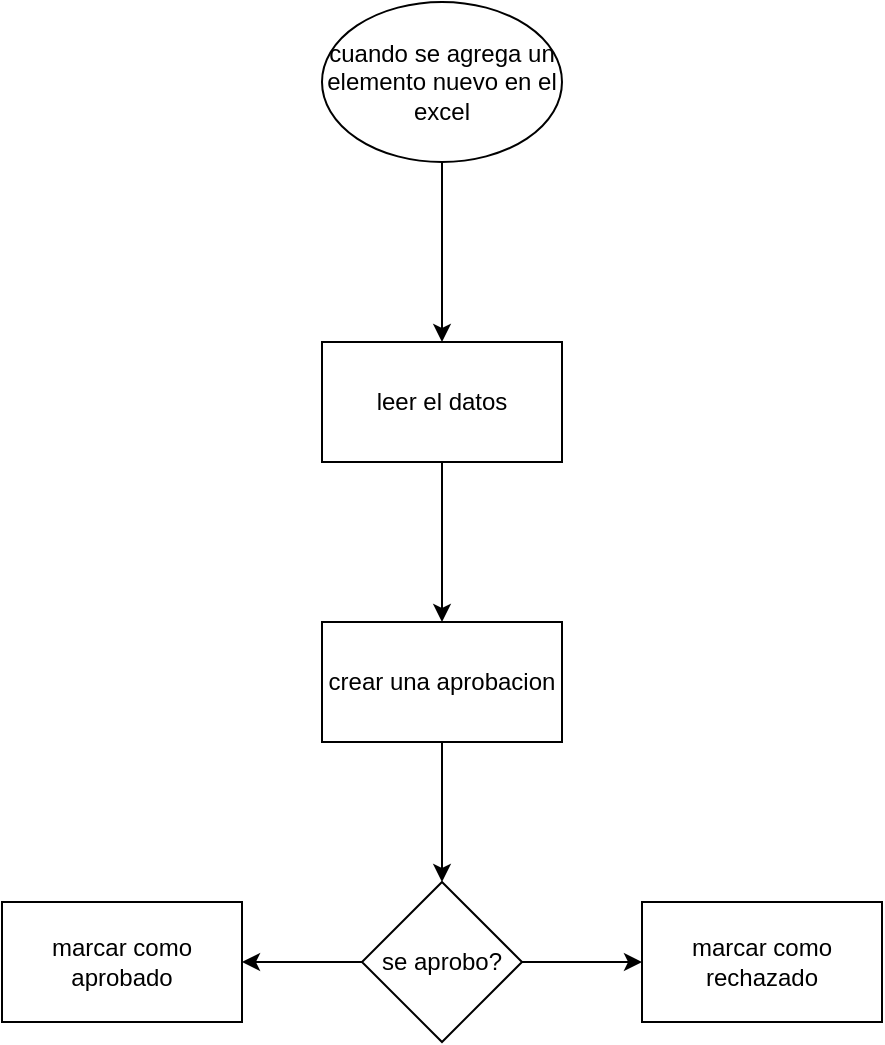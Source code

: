 <mxfile version="16.5.1" type="device" pages="10"><diagram id="k2HfWO7bo_QSMIMxPCuw" name="Página-1"><mxGraphModel dx="1038" dy="649" grid="1" gridSize="10" guides="1" tooltips="1" connect="1" arrows="1" fold="1" page="1" pageScale="1" pageWidth="827" pageHeight="1169" math="0" shadow="0"><root><mxCell id="0"/><mxCell id="1" parent="0"/><mxCell id="1GO05T2vU2cjaLJMStlK-3" value="" style="edgeStyle=orthogonalEdgeStyle;rounded=0;orthogonalLoop=1;jettySize=auto;html=1;" parent="1" source="1GO05T2vU2cjaLJMStlK-1" target="1GO05T2vU2cjaLJMStlK-2" edge="1"><mxGeometry relative="1" as="geometry"/></mxCell><mxCell id="1GO05T2vU2cjaLJMStlK-1" value="cuando se agrega un elemento nuevo en el excel" style="ellipse;whiteSpace=wrap;html=1;" parent="1" vertex="1"><mxGeometry x="320" y="20" width="120" height="80" as="geometry"/></mxCell><mxCell id="1GO05T2vU2cjaLJMStlK-5" value="" style="edgeStyle=orthogonalEdgeStyle;rounded=0;orthogonalLoop=1;jettySize=auto;html=1;" parent="1" source="1GO05T2vU2cjaLJMStlK-2" target="1GO05T2vU2cjaLJMStlK-4" edge="1"><mxGeometry relative="1" as="geometry"/></mxCell><mxCell id="1GO05T2vU2cjaLJMStlK-2" value="leer el datos" style="whiteSpace=wrap;html=1;" parent="1" vertex="1"><mxGeometry x="320" y="190" width="120" height="60" as="geometry"/></mxCell><mxCell id="1GO05T2vU2cjaLJMStlK-7" value="" style="edgeStyle=orthogonalEdgeStyle;rounded=0;orthogonalLoop=1;jettySize=auto;html=1;" parent="1" source="1GO05T2vU2cjaLJMStlK-4" target="1GO05T2vU2cjaLJMStlK-6" edge="1"><mxGeometry relative="1" as="geometry"/></mxCell><mxCell id="1GO05T2vU2cjaLJMStlK-4" value="crear una aprobacion" style="whiteSpace=wrap;html=1;" parent="1" vertex="1"><mxGeometry x="320" y="330" width="120" height="60" as="geometry"/></mxCell><mxCell id="1GO05T2vU2cjaLJMStlK-9" value="" style="edgeStyle=orthogonalEdgeStyle;rounded=0;orthogonalLoop=1;jettySize=auto;html=1;" parent="1" source="1GO05T2vU2cjaLJMStlK-6" target="1GO05T2vU2cjaLJMStlK-8" edge="1"><mxGeometry relative="1" as="geometry"/></mxCell><mxCell id="1GO05T2vU2cjaLJMStlK-11" value="" style="edgeStyle=orthogonalEdgeStyle;rounded=0;orthogonalLoop=1;jettySize=auto;html=1;" parent="1" source="1GO05T2vU2cjaLJMStlK-6" target="1GO05T2vU2cjaLJMStlK-10" edge="1"><mxGeometry relative="1" as="geometry"/></mxCell><mxCell id="1GO05T2vU2cjaLJMStlK-6" value="se aprobo?" style="rhombus;whiteSpace=wrap;html=1;" parent="1" vertex="1"><mxGeometry x="340" y="460" width="80" height="80" as="geometry"/></mxCell><mxCell id="1GO05T2vU2cjaLJMStlK-8" value="marcar como aprobado" style="whiteSpace=wrap;html=1;" parent="1" vertex="1"><mxGeometry x="160" y="470" width="120" height="60" as="geometry"/></mxCell><mxCell id="1GO05T2vU2cjaLJMStlK-10" value="marcar como rechazado" style="whiteSpace=wrap;html=1;" parent="1" vertex="1"><mxGeometry x="480" y="470" width="120" height="60" as="geometry"/></mxCell></root></mxGraphModel></diagram><diagram id="uVx6kX31uW4YeuwMmBH1" name="Página-2"><mxGraphModel dx="1038" dy="649" grid="1" gridSize="10" guides="1" tooltips="1" connect="1" arrows="1" fold="1" page="1" pageScale="1" pageWidth="827" pageHeight="1169" math="0" shadow="0"><root><mxCell id="nHDlocx_kqjZdMW8iE-g-0"/><mxCell id="nHDlocx_kqjZdMW8iE-g-1" parent="nHDlocx_kqjZdMW8iE-g-0"/><mxCell id="nHDlocx_kqjZdMW8iE-g-16" style="edgeStyle=orthogonalEdgeStyle;rounded=0;orthogonalLoop=1;jettySize=auto;html=1;" edge="1" parent="nHDlocx_kqjZdMW8iE-g-1" source="nHDlocx_kqjZdMW8iE-g-2" target="nHDlocx_kqjZdMW8iE-g-11"><mxGeometry relative="1" as="geometry"/></mxCell><mxCell id="nHDlocx_kqjZdMW8iE-g-2" value="intranet" style="rounded=0;whiteSpace=wrap;html=1;verticalAlign=top;" vertex="1" parent="nHDlocx_kqjZdMW8iE-g-1"><mxGeometry x="360" y="90" width="400" height="400" as="geometry"/></mxCell><mxCell id="nHDlocx_kqjZdMW8iE-g-6" style="edgeStyle=orthogonalEdgeStyle;rounded=0;orthogonalLoop=1;jettySize=auto;html=1;entryX=0;entryY=0.513;entryDx=0;entryDy=0;entryPerimeter=0;" edge="1" parent="nHDlocx_kqjZdMW8iE-g-1" source="nHDlocx_kqjZdMW8iE-g-4" target="nHDlocx_kqjZdMW8iE-g-5"><mxGeometry relative="1" as="geometry"/></mxCell><mxCell id="nHDlocx_kqjZdMW8iE-g-18" style="edgeStyle=orthogonalEdgeStyle;rounded=0;orthogonalLoop=1;jettySize=auto;html=1;" edge="1" parent="nHDlocx_kqjZdMW8iE-g-1" source="nHDlocx_kqjZdMW8iE-g-4" target="nHDlocx_kqjZdMW8iE-g-17"><mxGeometry relative="1" as="geometry"/></mxCell><mxCell id="nHDlocx_kqjZdMW8iE-g-4" value="cloud" style="verticalLabelPosition=bottom;sketch=0;aspect=fixed;html=1;verticalAlign=top;strokeColor=none;align=center;outlineConnect=0;shape=mxgraph.citrix.cloud;" vertex="1" parent="nHDlocx_kqjZdMW8iE-g-1"><mxGeometry x="20" y="180" width="95" height="62" as="geometry"/></mxCell><mxCell id="nHDlocx_kqjZdMW8iE-g-5" value="vpn&lt;br&gt;puertos" style="verticalLabelPosition=bottom;sketch=0;aspect=fixed;html=1;verticalAlign=top;strokeColor=none;align=center;outlineConnect=0;shape=mxgraph.citrix.netscaler_mpx;" vertex="1" parent="nHDlocx_kqjZdMW8iE-g-1"><mxGeometry x="300" y="210" width="100" height="39" as="geometry"/></mxCell><mxCell id="nHDlocx_kqjZdMW8iE-g-11" value="virtual&lt;br&gt;" style="rounded=0;whiteSpace=wrap;html=1;verticalAlign=top;" vertex="1" parent="nHDlocx_kqjZdMW8iE-g-1"><mxGeometry x="360" y="540" width="430" height="300" as="geometry"/></mxCell><mxCell id="nHDlocx_kqjZdMW8iE-g-12" value="sql server 2012" style="verticalLabelPosition=bottom;sketch=0;aspect=fixed;html=1;verticalAlign=top;strokeColor=none;align=center;outlineConnect=0;shape=mxgraph.citrix.database;" vertex="1" parent="nHDlocx_kqjZdMW8iE-g-1"><mxGeometry x="554" y="630" width="42.5" height="50" as="geometry"/></mxCell><mxCell id="nHDlocx_kqjZdMW8iE-g-14" style="edgeStyle=orthogonalEdgeStyle;rounded=0;orthogonalLoop=1;jettySize=auto;html=1;" edge="1" parent="nHDlocx_kqjZdMW8iE-g-1" source="nHDlocx_kqjZdMW8iE-g-13" target="nHDlocx_kqjZdMW8iE-g-12"><mxGeometry relative="1" as="geometry"/></mxCell><mxCell id="nHDlocx_kqjZdMW8iE-g-15" style="edgeStyle=orthogonalEdgeStyle;rounded=0;orthogonalLoop=1;jettySize=auto;html=1;" edge="1" parent="nHDlocx_kqjZdMW8iE-g-1" source="nHDlocx_kqjZdMW8iE-g-13" target="nHDlocx_kqjZdMW8iE-g-4"><mxGeometry relative="1" as="geometry"><mxPoint x="70" y="440" as="targetPoint"/></mxGeometry></mxCell><mxCell id="nHDlocx_kqjZdMW8iE-g-13" value="gateway" style="verticalLabelPosition=bottom;sketch=0;aspect=fixed;html=1;verticalAlign=top;strokeColor=none;align=center;outlineConnect=0;shape=mxgraph.citrix.document;" vertex="1" parent="nHDlocx_kqjZdMW8iE-g-1"><mxGeometry x="480" y="720" width="47" height="72" as="geometry"/></mxCell><mxCell id="nHDlocx_kqjZdMW8iE-g-19" style="edgeStyle=orthogonalEdgeStyle;rounded=0;orthogonalLoop=1;jettySize=auto;html=1;" edge="1" parent="nHDlocx_kqjZdMW8iE-g-1" source="nHDlocx_kqjZdMW8iE-g-17" target="nHDlocx_kqjZdMW8iE-g-2"><mxGeometry relative="1" as="geometry"/></mxCell><mxCell id="nHDlocx_kqjZdMW8iE-g-17" value="" style="verticalLabelPosition=bottom;sketch=0;aspect=fixed;html=1;verticalAlign=top;strokeColor=none;align=center;outlineConnect=0;shape=mxgraph.citrix.document;" vertex="1" parent="nHDlocx_kqjZdMW8iE-g-1"><mxGeometry x="490" y="330" width="47" height="72" as="geometry"/></mxCell></root></mxGraphModel></diagram><diagram id="sETTX_pHbEWPR6-7k38k" name="Página-3"><mxGraphModel dx="1038" dy="649" grid="1" gridSize="10" guides="1" tooltips="1" connect="1" arrows="1" fold="1" page="1" pageScale="1" pageWidth="827" pageHeight="1169" math="0" shadow="0"><root><mxCell id="SK8HbbRTA3obzZ6AHlIe-0"/><mxCell id="SK8HbbRTA3obzZ6AHlIe-1" parent="SK8HbbRTA3obzZ6AHlIe-0"/><mxCell id="SK8HbbRTA3obzZ6AHlIe-5" value="intranet" style="rounded=0;whiteSpace=wrap;html=1;verticalAlign=top;" vertex="1" parent="SK8HbbRTA3obzZ6AHlIe-1"><mxGeometry x="430" y="120" width="340" height="430" as="geometry"/></mxCell><mxCell id="SK8HbbRTA3obzZ6AHlIe-8" value="jorgecastro.." style="edgeStyle=orthogonalEdgeStyle;rounded=0;orthogonalLoop=1;jettySize=auto;html=1;" edge="1" parent="SK8HbbRTA3obzZ6AHlIe-1" source="SK8HbbRTA3obzZ6AHlIe-6" target="SK8HbbRTA3obzZ6AHlIe-7"><mxGeometry relative="1" as="geometry"><Array as="points"><mxPoint x="78" y="390"/></Array></mxGeometry></mxCell><mxCell id="SK8HbbRTA3obzZ6AHlIe-12" value="usuario" style="edgeStyle=orthogonalEdgeStyle;rounded=0;orthogonalLoop=1;jettySize=auto;html=1;" edge="1" parent="SK8HbbRTA3obzZ6AHlIe-1" source="SK8HbbRTA3obzZ6AHlIe-6" target="SK8HbbRTA3obzZ6AHlIe-11"><mxGeometry relative="1" as="geometry"/></mxCell><mxCell id="SK8HbbRTA3obzZ6AHlIe-6" value="azure" style="verticalLabelPosition=bottom;sketch=0;aspect=fixed;html=1;verticalAlign=top;strokeColor=none;align=center;outlineConnect=0;shape=mxgraph.citrix.cloud;" vertex="1" parent="SK8HbbRTA3obzZ6AHlIe-1"><mxGeometry x="30" y="220" width="95" height="62" as="geometry"/></mxCell><mxCell id="SK8HbbRTA3obzZ6AHlIe-10" value="SA" style="edgeStyle=orthogonalEdgeStyle;rounded=0;orthogonalLoop=1;jettySize=auto;html=1;" edge="1" parent="SK8HbbRTA3obzZ6AHlIe-1" source="SK8HbbRTA3obzZ6AHlIe-7" target="SK8HbbRTA3obzZ6AHlIe-9"><mxGeometry relative="1" as="geometry"/></mxCell><mxCell id="SK8HbbRTA3obzZ6AHlIe-7" value="gateway" style="verticalLabelPosition=bottom;sketch=0;aspect=fixed;html=1;verticalAlign=top;strokeColor=none;align=center;outlineConnect=0;shape=mxgraph.citrix.netscaler_gateway;" vertex="1" parent="SK8HbbRTA3obzZ6AHlIe-1"><mxGeometry x="500" y="370" width="100" height="39" as="geometry"/></mxCell><mxCell id="SK8HbbRTA3obzZ6AHlIe-9" value="" style="verticalLabelPosition=bottom;sketch=0;aspect=fixed;html=1;verticalAlign=top;strokeColor=none;align=center;outlineConnect=0;shape=mxgraph.citrix.database;" vertex="1" parent="SK8HbbRTA3obzZ6AHlIe-1"><mxGeometry x="590" y="200" width="42.5" height="50" as="geometry"/></mxCell><mxCell id="SK8HbbRTA3obzZ6AHlIe-11" value="sharepoint" style="verticalLabelPosition=bottom;sketch=0;aspect=fixed;html=1;verticalAlign=top;strokeColor=none;align=center;outlineConnect=0;shape=mxgraph.citrix.database;" vertex="1" parent="SK8HbbRTA3obzZ6AHlIe-1"><mxGeometry x="230" y="60" width="42.5" height="50" as="geometry"/></mxCell></root></mxGraphModel></diagram><diagram id="NMeZPYF2Bz2xER8yc1xo" name="Página-4"><mxGraphModel dx="865" dy="541" grid="1" gridSize="10" guides="1" tooltips="1" connect="1" arrows="1" fold="1" page="1" pageScale="1" pageWidth="827" pageHeight="1169" math="0" shadow="0"><root><mxCell id="HGxUZEbFgWkZoTII2JX3-0"/><mxCell id="HGxUZEbFgWkZoTII2JX3-1" parent="HGxUZEbFgWkZoTII2JX3-0"/><mxCell id="HGxUZEbFgWkZoTII2JX3-7" style="edgeStyle=orthogonalEdgeStyle;rounded=0;orthogonalLoop=1;jettySize=auto;html=1;entryX=0;entryY=0.25;entryDx=0;entryDy=0;" edge="1" parent="HGxUZEbFgWkZoTII2JX3-1" source="HGxUZEbFgWkZoTII2JX3-2" target="HGxUZEbFgWkZoTII2JX3-6"><mxGeometry relative="1" as="geometry"/></mxCell><mxCell id="HGxUZEbFgWkZoTII2JX3-2" value="cliente" style="shape=umlActor;verticalLabelPosition=bottom;verticalAlign=top;html=1;outlineConnect=0;" vertex="1" parent="HGxUZEbFgWkZoTII2JX3-1"><mxGeometry x="150" y="110" width="30" height="60" as="geometry"/></mxCell><mxCell id="HGxUZEbFgWkZoTII2JX3-14" style="edgeStyle=orthogonalEdgeStyle;rounded=0;orthogonalLoop=1;jettySize=auto;html=1;entryX=0.5;entryY=0;entryDx=0;entryDy=0;" edge="1" parent="HGxUZEbFgWkZoTII2JX3-1" source="HGxUZEbFgWkZoTII2JX3-3" target="HGxUZEbFgWkZoTII2JX3-10"><mxGeometry relative="1" as="geometry"/></mxCell><mxCell id="HGxUZEbFgWkZoTII2JX3-3" value="oracle" style="shape=cylinder3;whiteSpace=wrap;html=1;boundedLbl=1;backgroundOutline=1;size=15;" vertex="1" parent="HGxUZEbFgWkZoTII2JX3-1"><mxGeometry x="620" y="100" width="60" height="80" as="geometry"/></mxCell><mxCell id="HGxUZEbFgWkZoTII2JX3-4" value="disco duro" style="shape=document;whiteSpace=wrap;html=1;boundedLbl=1;" vertex="1" parent="HGxUZEbFgWkZoTII2JX3-1"><mxGeometry x="590" y="390" width="120" height="80" as="geometry"/></mxCell><mxCell id="HGxUZEbFgWkZoTII2JX3-8" style="edgeStyle=orthogonalEdgeStyle;rounded=0;orthogonalLoop=1;jettySize=auto;html=1;entryX=0;entryY=0;entryDx=0;entryDy=52.5;entryPerimeter=0;" edge="1" parent="HGxUZEbFgWkZoTII2JX3-1" source="HGxUZEbFgWkZoTII2JX3-6" target="HGxUZEbFgWkZoTII2JX3-3"><mxGeometry relative="1" as="geometry"/></mxCell><mxCell id="HGxUZEbFgWkZoTII2JX3-6" value="listener" style="rounded=0;whiteSpace=wrap;html=1;" vertex="1" parent="HGxUZEbFgWkZoTII2JX3-1"><mxGeometry x="390" y="120" width="120" height="60" as="geometry"/></mxCell><mxCell id="HGxUZEbFgWkZoTII2JX3-9" value="listar" style="text;html=1;strokeColor=none;fillColor=none;align=center;verticalAlign=middle;whiteSpace=wrap;rounded=0;" vertex="1" parent="HGxUZEbFgWkZoTII2JX3-1"><mxGeometry x="340" y="30" width="60" height="30" as="geometry"/></mxCell><mxCell id="HGxUZEbFgWkZoTII2JX3-12" style="edgeStyle=orthogonalEdgeStyle;rounded=0;orthogonalLoop=1;jettySize=auto;html=1;" edge="1" parent="HGxUZEbFgWkZoTII2JX3-1" source="HGxUZEbFgWkZoTII2JX3-10" target="HGxUZEbFgWkZoTII2JX3-11"><mxGeometry relative="1" as="geometry"/></mxCell><mxCell id="HGxUZEbFgWkZoTII2JX3-13" style="edgeStyle=orthogonalEdgeStyle;rounded=0;orthogonalLoop=1;jettySize=auto;html=1;" edge="1" parent="HGxUZEbFgWkZoTII2JX3-1" source="HGxUZEbFgWkZoTII2JX3-10" target="HGxUZEbFgWkZoTII2JX3-4"><mxGeometry relative="1" as="geometry"/></mxCell><mxCell id="HGxUZEbFgWkZoTII2JX3-10" value="si lo tengo en la memoria?" style="rhombus;whiteSpace=wrap;html=1;" vertex="1" parent="HGxUZEbFgWkZoTII2JX3-1"><mxGeometry x="610" y="220" width="80" height="80" as="geometry"/></mxCell><mxCell id="HGxUZEbFgWkZoTII2JX3-17" style="edgeStyle=orthogonalEdgeStyle;rounded=0;orthogonalLoop=1;jettySize=auto;html=1;" edge="1" parent="HGxUZEbFgWkZoTII2JX3-1" source="HGxUZEbFgWkZoTII2JX3-11" target="HGxUZEbFgWkZoTII2JX3-15"><mxGeometry relative="1" as="geometry"/></mxCell><mxCell id="HGxUZEbFgWkZoTII2JX3-18" style="edgeStyle=orthogonalEdgeStyle;rounded=0;orthogonalLoop=1;jettySize=auto;html=1;" edge="1" parent="HGxUZEbFgWkZoTII2JX3-1" source="HGxUZEbFgWkZoTII2JX3-11" target="HGxUZEbFgWkZoTII2JX3-16"><mxGeometry relative="1" as="geometry"/></mxCell><mxCell id="HGxUZEbFgWkZoTII2JX3-11" value="memoria" style="rounded=1;whiteSpace=wrap;html=1;" vertex="1" parent="HGxUZEbFgWkZoTII2JX3-1"><mxGeometry x="390" y="230" width="120" height="60" as="geometry"/></mxCell><mxCell id="HGxUZEbFgWkZoTII2JX3-15" value="SGA&lt;br&gt;shared" style="rounded=0;whiteSpace=wrap;html=1;" vertex="1" parent="HGxUZEbFgWkZoTII2JX3-1"><mxGeometry x="190" y="320" width="120" height="60" as="geometry"/></mxCell><mxCell id="HGxUZEbFgWkZoTII2JX3-16" value="PGA&lt;br&gt;procesos&lt;br&gt;privada" style="rounded=0;whiteSpace=wrap;html=1;" vertex="1" parent="HGxUZEbFgWkZoTII2JX3-1"><mxGeometry x="390" y="340" width="120" height="60" as="geometry"/></mxCell><mxCell id="HGxUZEbFgWkZoTII2JX3-21" style="edgeStyle=orthogonalEdgeStyle;rounded=0;orthogonalLoop=1;jettySize=auto;html=1;" edge="1" parent="HGxUZEbFgWkZoTII2JX3-1" source="HGxUZEbFgWkZoTII2JX3-20" target="HGxUZEbFgWkZoTII2JX3-6"><mxGeometry relative="1" as="geometry"/></mxCell><mxCell id="HGxUZEbFgWkZoTII2JX3-20" value="cliente" style="shape=umlActor;verticalLabelPosition=bottom;verticalAlign=top;html=1;outlineConnect=0;" vertex="1" parent="HGxUZEbFgWkZoTII2JX3-1"><mxGeometry x="150" y="30" width="30" height="60" as="geometry"/></mxCell><mxCell id="HGxUZEbFgWkZoTII2JX3-28" style="edgeStyle=orthogonalEdgeStyle;rounded=0;orthogonalLoop=1;jettySize=auto;html=1;entryX=-0.003;entryY=0.608;entryDx=0;entryDy=0;entryPerimeter=0;" edge="1" parent="HGxUZEbFgWkZoTII2JX3-1" source="HGxUZEbFgWkZoTII2JX3-22" target="HGxUZEbFgWkZoTII2JX3-24"><mxGeometry relative="1" as="geometry"/></mxCell><mxCell id="HGxUZEbFgWkZoTII2JX3-22" value="Actor" style="shape=umlActor;verticalLabelPosition=bottom;verticalAlign=top;html=1;outlineConnect=0;" vertex="1" parent="HGxUZEbFgWkZoTII2JX3-1"><mxGeometry x="140" y="540" width="30" height="60" as="geometry"/></mxCell><mxCell id="HGxUZEbFgWkZoTII2JX3-31" value="(1)" style="edgeStyle=orthogonalEdgeStyle;rounded=0;orthogonalLoop=1;jettySize=auto;html=1;" edge="1" parent="HGxUZEbFgWkZoTII2JX3-1" source="HGxUZEbFgWkZoTII2JX3-23" target="HGxUZEbFgWkZoTII2JX3-30"><mxGeometry relative="1" as="geometry"/></mxCell><mxCell id="HGxUZEbFgWkZoTII2JX3-33" value="(2)" style="edgeStyle=orthogonalEdgeStyle;rounded=0;orthogonalLoop=1;jettySize=auto;html=1;" edge="1" parent="HGxUZEbFgWkZoTII2JX3-1" source="HGxUZEbFgWkZoTII2JX3-23" target="HGxUZEbFgWkZoTII2JX3-32"><mxGeometry relative="1" as="geometry"/></mxCell><mxCell id="HGxUZEbFgWkZoTII2JX3-23" value="" style="shape=cylinder3;whiteSpace=wrap;html=1;boundedLbl=1;backgroundOutline=1;size=15;" vertex="1" parent="HGxUZEbFgWkZoTII2JX3-1"><mxGeometry x="650" y="540" width="60" height="80" as="geometry"/></mxCell><mxCell id="HGxUZEbFgWkZoTII2JX3-29" style="edgeStyle=orthogonalEdgeStyle;rounded=0;orthogonalLoop=1;jettySize=auto;html=1;entryX=0;entryY=0.5;entryDx=0;entryDy=0;entryPerimeter=0;" edge="1" parent="HGxUZEbFgWkZoTII2JX3-1" source="HGxUZEbFgWkZoTII2JX3-24" target="HGxUZEbFgWkZoTII2JX3-23"><mxGeometry relative="1" as="geometry"/></mxCell><mxCell id="HGxUZEbFgWkZoTII2JX3-24" value="listener" style="rounded=0;whiteSpace=wrap;html=1;" vertex="1" parent="HGxUZEbFgWkZoTII2JX3-1"><mxGeometry x="360" y="540" width="120" height="60" as="geometry"/></mxCell><mxCell id="HGxUZEbFgWkZoTII2JX3-26" value="insertar" style="text;html=1;strokeColor=none;fillColor=none;align=center;verticalAlign=middle;whiteSpace=wrap;rounded=0;" vertex="1" parent="HGxUZEbFgWkZoTII2JX3-1"><mxGeometry x="380" y="480" width="60" height="30" as="geometry"/></mxCell><mxCell id="HGxUZEbFgWkZoTII2JX3-38" value="ARCHIVELOG" style="edgeStyle=orthogonalEdgeStyle;rounded=0;orthogonalLoop=1;jettySize=auto;html=1;" edge="1" parent="HGxUZEbFgWkZoTII2JX3-1" source="HGxUZEbFgWkZoTII2JX3-30" target="HGxUZEbFgWkZoTII2JX3-37"><mxGeometry relative="1" as="geometry"/></mxCell><mxCell id="HGxUZEbFgWkZoTII2JX3-30" value="disco duro&lt;br&gt;REDO LOG" style="rounded=0;whiteSpace=wrap;html=1;" vertex="1" parent="HGxUZEbFgWkZoTII2JX3-1"><mxGeometry x="510" y="710" width="120" height="60" as="geometry"/></mxCell><mxCell id="HGxUZEbFgWkZoTII2JX3-32" value="disco duro&lt;br&gt;filespace" style="rounded=0;whiteSpace=wrap;html=1;" vertex="1" parent="HGxUZEbFgWkZoTII2JX3-1"><mxGeometry x="700" y="720" width="120" height="60" as="geometry"/></mxCell><mxCell id="HGxUZEbFgWkZoTII2JX3-34" value="cliente" style="shape=umlActor;verticalLabelPosition=bottom;verticalAlign=top;html=1;outlineConnect=0;" vertex="1" parent="HGxUZEbFgWkZoTII2JX3-1"><mxGeometry x="170" y="130" width="30" height="60" as="geometry"/></mxCell><mxCell id="HGxUZEbFgWkZoTII2JX3-35" value="disco duro&lt;br&gt;REDO LOG" style="rounded=0;whiteSpace=wrap;html=1;" vertex="1" parent="HGxUZEbFgWkZoTII2JX3-1"><mxGeometry x="510" y="800" width="120" height="60" as="geometry"/></mxCell><mxCell id="HGxUZEbFgWkZoTII2JX3-36" value="disco duro&lt;br&gt;REDO LOG" style="rounded=0;whiteSpace=wrap;html=1;" vertex="1" parent="HGxUZEbFgWkZoTII2JX3-1"><mxGeometry x="510" y="890" width="120" height="60" as="geometry"/></mxCell><mxCell id="HGxUZEbFgWkZoTII2JX3-37" value="respaldo" style="rounded=0;whiteSpace=wrap;html=1;" vertex="1" parent="HGxUZEbFgWkZoTII2JX3-1"><mxGeometry x="200" y="790" width="120" height="60" as="geometry"/></mxCell><mxCell id="HGxUZEbFgWkZoTII2JX3-39" value="NOARCHIVELOG" style="text;html=1;strokeColor=none;fillColor=none;align=center;verticalAlign=middle;whiteSpace=wrap;rounded=0;" vertex="1" parent="HGxUZEbFgWkZoTII2JX3-1"><mxGeometry x="410" y="860" width="60" height="30" as="geometry"/></mxCell></root></mxGraphModel></diagram><diagram id="a0hejXi3xkGWnNTOjqD3" name="Página-5"><mxGraphModel dx="1038" dy="649" grid="1" gridSize="10" guides="1" tooltips="1" connect="1" arrows="1" fold="1" page="1" pageScale="1" pageWidth="827" pageHeight="1169" math="0" shadow="0"><root><mxCell id="_9S6g1THYFkdHjrVrU9H-0"/><mxCell id="_9S6g1THYFkdHjrVrU9H-1" parent="_9S6g1THYFkdHjrVrU9H-0"/><mxCell id="_9S6g1THYFkdHjrVrU9H-4" style="edgeStyle=orthogonalEdgeStyle;rounded=0;orthogonalLoop=1;jettySize=auto;html=1;" edge="1" parent="_9S6g1THYFkdHjrVrU9H-1" source="_9S6g1THYFkdHjrVrU9H-2" target="_9S6g1THYFkdHjrVrU9H-3"><mxGeometry relative="1" as="geometry"/></mxCell><mxCell id="_9S6g1THYFkdHjrVrU9H-2" value="Actor" style="shape=umlActor;verticalLabelPosition=bottom;verticalAlign=top;html=1;outlineConnect=0;" vertex="1" parent="_9S6g1THYFkdHjrVrU9H-1"><mxGeometry x="80" y="170" width="30" height="60" as="geometry"/></mxCell><mxCell id="_9S6g1THYFkdHjrVrU9H-6" style="edgeStyle=orthogonalEdgeStyle;rounded=0;orthogonalLoop=1;jettySize=auto;html=1;entryX=0.5;entryY=0;entryDx=0;entryDy=0;" edge="1" parent="_9S6g1THYFkdHjrVrU9H-1" source="_9S6g1THYFkdHjrVrU9H-3" target="_9S6g1THYFkdHjrVrU9H-5"><mxGeometry relative="1" as="geometry"/></mxCell><mxCell id="_9S6g1THYFkdHjrVrU9H-3" value="servidor web&lt;br&gt;programa" style="rounded=0;whiteSpace=wrap;html=1;" vertex="1" parent="_9S6g1THYFkdHjrVrU9H-1"><mxGeometry x="610" y="170" width="120" height="60" as="geometry"/></mxCell><mxCell id="_9S6g1THYFkdHjrVrU9H-5" value="asp.net core c#" style="rounded=0;whiteSpace=wrap;html=1;" vertex="1" parent="_9S6g1THYFkdHjrVrU9H-1"><mxGeometry x="620" y="300" width="120" height="60" as="geometry"/></mxCell></root></mxGraphModel></diagram><diagram id="gk5l-qZS8ZEHoeOLR6K1" name="Página-6"><mxGraphModel dx="1038" dy="649" grid="1" gridSize="10" guides="1" tooltips="1" connect="1" arrows="1" fold="1" page="1" pageScale="1" pageWidth="827" pageHeight="1169" math="0" shadow="0"><root><mxCell id="EVYnzkfEtrzxn2NNxAMY-0"/><mxCell id="EVYnzkfEtrzxn2NNxAMY-1" parent="EVYnzkfEtrzxn2NNxAMY-0"/><mxCell id="EVYnzkfEtrzxn2NNxAMY-5" value="jorge" style="edgeStyle=orthogonalEdgeStyle;rounded=0;orthogonalLoop=1;jettySize=auto;html=1;" edge="1" parent="EVYnzkfEtrzxn2NNxAMY-1" source="EVYnzkfEtrzxn2NNxAMY-2" target="EVYnzkfEtrzxn2NNxAMY-3"><mxGeometry relative="1" as="geometry"/></mxCell><mxCell id="EVYnzkfEtrzxn2NNxAMY-2" value="Actor" style="shape=umlActor;verticalLabelPosition=bottom;verticalAlign=top;html=1;outlineConnect=0;" vertex="1" parent="EVYnzkfEtrzxn2NNxAMY-1"><mxGeometry x="160" y="150" width="30" height="60" as="geometry"/></mxCell><mxCell id="EVYnzkfEtrzxn2NNxAMY-6" value="jorge" style="edgeStyle=orthogonalEdgeStyle;rounded=0;orthogonalLoop=1;jettySize=auto;html=1;" edge="1" parent="EVYnzkfEtrzxn2NNxAMY-1" source="EVYnzkfEtrzxn2NNxAMY-3" target="EVYnzkfEtrzxn2NNxAMY-4"><mxGeometry relative="1" as="geometry"/></mxCell><mxCell id="EVYnzkfEtrzxn2NNxAMY-3" value="" style="rounded=0;whiteSpace=wrap;html=1;" vertex="1" parent="EVYnzkfEtrzxn2NNxAMY-1"><mxGeometry x="330" y="160" width="120" height="60" as="geometry"/></mxCell><mxCell id="EVYnzkfEtrzxn2NNxAMY-4" value="" style="shape=cylinder3;whiteSpace=wrap;html=1;boundedLbl=1;backgroundOutline=1;size=15;" vertex="1" parent="EVYnzkfEtrzxn2NNxAMY-1"><mxGeometry x="670" y="70" width="60" height="80" as="geometry"/></mxCell><mxCell id="EVYnzkfEtrzxn2NNxAMY-9" value="jorge" style="edgeStyle=orthogonalEdgeStyle;rounded=0;orthogonalLoop=1;jettySize=auto;html=1;entryX=0;entryY=0.5;entryDx=0;entryDy=0;" edge="1" parent="EVYnzkfEtrzxn2NNxAMY-1" source="EVYnzkfEtrzxn2NNxAMY-7" target="EVYnzkfEtrzxn2NNxAMY-8"><mxGeometry relative="1" as="geometry"/></mxCell><mxCell id="EVYnzkfEtrzxn2NNxAMY-7" value="Actor" style="shape=umlActor;verticalLabelPosition=bottom;verticalAlign=top;html=1;outlineConnect=0;" vertex="1" parent="EVYnzkfEtrzxn2NNxAMY-1"><mxGeometry x="160" y="300" width="30" height="60" as="geometry"/></mxCell><mxCell id="EVYnzkfEtrzxn2NNxAMY-11" value="usario de sql server" style="edgeStyle=orthogonalEdgeStyle;rounded=0;orthogonalLoop=1;jettySize=auto;html=1;" edge="1" parent="EVYnzkfEtrzxn2NNxAMY-1" source="EVYnzkfEtrzxn2NNxAMY-8" target="EVYnzkfEtrzxn2NNxAMY-10"><mxGeometry relative="1" as="geometry"/></mxCell><mxCell id="EVYnzkfEtrzxn2NNxAMY-8" value="power apps" style="rounded=0;whiteSpace=wrap;html=1;" vertex="1" parent="EVYnzkfEtrzxn2NNxAMY-1"><mxGeometry x="320" y="300" width="120" height="60" as="geometry"/></mxCell><mxCell id="EVYnzkfEtrzxn2NNxAMY-10" value="sql server" style="shape=cylinder3;whiteSpace=wrap;html=1;boundedLbl=1;backgroundOutline=1;size=15;" vertex="1" parent="EVYnzkfEtrzxn2NNxAMY-1"><mxGeometry x="650" y="230" width="60" height="80" as="geometry"/></mxCell></root></mxGraphModel></diagram><diagram id="UV5gO0WNW7iCKt5K8BHT" name="Página-7"><mxGraphModel dx="1038" dy="649" grid="1" gridSize="10" guides="1" tooltips="1" connect="1" arrows="1" fold="1" page="1" pageScale="1" pageWidth="827" pageHeight="1169" math="0" shadow="0"><root><mxCell id="84fqKrkOc_ha9SOxAjx3-0"/><mxCell id="84fqKrkOc_ha9SOxAjx3-1" parent="84fqKrkOc_ha9SOxAjx3-0"/><mxCell id="84fqKrkOc_ha9SOxAjx3-17" value="intranet" style="rounded=0;whiteSpace=wrap;html=1;verticalAlign=top;" vertex="1" parent="84fqKrkOc_ha9SOxAjx3-1"><mxGeometry x="320" y="170" width="320" height="190" as="geometry"/></mxCell><mxCell id="84fqKrkOc_ha9SOxAjx3-4" style="edgeStyle=orthogonalEdgeStyle;rounded=0;orthogonalLoop=1;jettySize=auto;html=1;" edge="1" parent="84fqKrkOc_ha9SOxAjx3-1" source="84fqKrkOc_ha9SOxAjx3-2" target="84fqKrkOc_ha9SOxAjx3-3"><mxGeometry relative="1" as="geometry"/></mxCell><mxCell id="84fqKrkOc_ha9SOxAjx3-25" style="edgeStyle=orthogonalEdgeStyle;rounded=0;orthogonalLoop=1;jettySize=auto;html=1;entryX=0.547;entryY=0.147;entryDx=0;entryDy=0;entryPerimeter=0;" edge="1" parent="84fqKrkOc_ha9SOxAjx3-1" source="84fqKrkOc_ha9SOxAjx3-2" target="84fqKrkOc_ha9SOxAjx3-23"><mxGeometry relative="1" as="geometry"/></mxCell><mxCell id="84fqKrkOc_ha9SOxAjx3-2" value="azure&lt;br&gt;office365" style="ellipse;shape=cloud;whiteSpace=wrap;html=1;" vertex="1" parent="84fqKrkOc_ha9SOxAjx3-1"><mxGeometry x="100" y="50" width="120" height="80" as="geometry"/></mxCell><mxCell id="84fqKrkOc_ha9SOxAjx3-3" value="sql server" style="shape=cylinder3;whiteSpace=wrap;html=1;boundedLbl=1;backgroundOutline=1;size=15;" vertex="1" parent="84fqKrkOc_ha9SOxAjx3-1"><mxGeometry x="650" y="20" width="60" height="80" as="geometry"/></mxCell><mxCell id="84fqKrkOc_ha9SOxAjx3-7" style="edgeStyle=orthogonalEdgeStyle;rounded=0;orthogonalLoop=1;jettySize=auto;html=1;" edge="1" parent="84fqKrkOc_ha9SOxAjx3-1" source="84fqKrkOc_ha9SOxAjx3-5" target="84fqKrkOc_ha9SOxAjx3-6"><mxGeometry relative="1" as="geometry"/></mxCell><mxCell id="84fqKrkOc_ha9SOxAjx3-9" style="edgeStyle=orthogonalEdgeStyle;rounded=0;orthogonalLoop=1;jettySize=auto;html=1;" edge="1" parent="84fqKrkOc_ha9SOxAjx3-1" source="84fqKrkOc_ha9SOxAjx3-5" target="84fqKrkOc_ha9SOxAjx3-8"><mxGeometry relative="1" as="geometry"/></mxCell><mxCell id="84fqKrkOc_ha9SOxAjx3-5" value="tenant: eftecchile" style="rounded=0;whiteSpace=wrap;html=1;" vertex="1" parent="84fqKrkOc_ha9SOxAjx3-1"><mxGeometry x="100" y="290" width="120" height="60" as="geometry"/></mxCell><mxCell id="84fqKrkOc_ha9SOxAjx3-13" style="edgeStyle=orthogonalEdgeStyle;rounded=0;orthogonalLoop=1;jettySize=auto;html=1;" edge="1" parent="84fqKrkOc_ha9SOxAjx3-1" source="84fqKrkOc_ha9SOxAjx3-6" target="84fqKrkOc_ha9SOxAjx3-10"><mxGeometry relative="1" as="geometry"/></mxCell><mxCell id="84fqKrkOc_ha9SOxAjx3-6" value="office 365" style="rounded=0;whiteSpace=wrap;html=1;" vertex="1" parent="84fqKrkOc_ha9SOxAjx3-1"><mxGeometry x="220" y="390" width="120" height="60" as="geometry"/></mxCell><mxCell id="84fqKrkOc_ha9SOxAjx3-12" style="edgeStyle=orthogonalEdgeStyle;rounded=0;orthogonalLoop=1;jettySize=auto;html=1;entryX=0;entryY=0.5;entryDx=0;entryDy=0;entryPerimeter=0;" edge="1" parent="84fqKrkOc_ha9SOxAjx3-1" source="84fqKrkOc_ha9SOxAjx3-8" target="84fqKrkOc_ha9SOxAjx3-11"><mxGeometry relative="1" as="geometry"/></mxCell><mxCell id="84fqKrkOc_ha9SOxAjx3-8" value="azure" style="rounded=0;whiteSpace=wrap;html=1;" vertex="1" parent="84fqKrkOc_ha9SOxAjx3-1"><mxGeometry x="220" y="480" width="120" height="60" as="geometry"/></mxCell><mxCell id="84fqKrkOc_ha9SOxAjx3-10" value="power apps" style="rounded=0;whiteSpace=wrap;html=1;" vertex="1" parent="84fqKrkOc_ha9SOxAjx3-1"><mxGeometry x="540" y="390" width="120" height="60" as="geometry"/></mxCell><mxCell id="84fqKrkOc_ha9SOxAjx3-16" style="edgeStyle=orthogonalEdgeStyle;rounded=0;orthogonalLoop=1;jettySize=auto;html=1;entryX=0.317;entryY=1.06;entryDx=0;entryDy=0;entryPerimeter=0;" edge="1" parent="84fqKrkOc_ha9SOxAjx3-1" source="84fqKrkOc_ha9SOxAjx3-11" target="84fqKrkOc_ha9SOxAjx3-10"><mxGeometry relative="1" as="geometry"/></mxCell><mxCell id="84fqKrkOc_ha9SOxAjx3-11" value="" style="shape=cylinder3;whiteSpace=wrap;html=1;boundedLbl=1;backgroundOutline=1;size=15;" vertex="1" parent="84fqKrkOc_ha9SOxAjx3-1"><mxGeometry x="430" y="470" width="60" height="80" as="geometry"/></mxCell><mxCell id="84fqKrkOc_ha9SOxAjx3-15" style="edgeStyle=orthogonalEdgeStyle;rounded=0;orthogonalLoop=1;jettySize=auto;html=1;" edge="1" parent="84fqKrkOc_ha9SOxAjx3-1" source="84fqKrkOc_ha9SOxAjx3-14" target="84fqKrkOc_ha9SOxAjx3-10"><mxGeometry relative="1" as="geometry"/></mxCell><mxCell id="84fqKrkOc_ha9SOxAjx3-14" value="Dynamics crm" style="rounded=0;whiteSpace=wrap;html=1;" vertex="1" parent="84fqKrkOc_ha9SOxAjx3-1"><mxGeometry x="220" y="600" width="120" height="60" as="geometry"/></mxCell><mxCell id="84fqKrkOc_ha9SOxAjx3-18" value="sql server" style="shape=cylinder3;whiteSpace=wrap;html=1;boundedLbl=1;backgroundOutline=1;size=15;" vertex="1" parent="84fqKrkOc_ha9SOxAjx3-1"><mxGeometry x="520" y="225" width="60" height="80" as="geometry"/></mxCell><mxCell id="84fqKrkOc_ha9SOxAjx3-26" style="edgeStyle=orthogonalEdgeStyle;rounded=0;orthogonalLoop=1;jettySize=auto;html=1;" edge="1" parent="84fqKrkOc_ha9SOxAjx3-1" source="84fqKrkOc_ha9SOxAjx3-23" target="84fqKrkOc_ha9SOxAjx3-18"><mxGeometry relative="1" as="geometry"/></mxCell><mxCell id="84fqKrkOc_ha9SOxAjx3-23" value="gateway" style="html=1;verticalLabelPosition=bottom;align=center;labelBackgroundColor=#ffffff;verticalAlign=top;strokeWidth=2;strokeColor=#0080F0;shadow=0;dashed=0;shape=mxgraph.ios7.icons.settings;" vertex="1" parent="84fqKrkOc_ha9SOxAjx3-1"><mxGeometry x="360" y="270" width="30" height="30" as="geometry"/></mxCell></root></mxGraphModel></diagram><diagram id="SZIXxnCY6BdXqyBq_BZV" name="Página-8"><mxGraphModel dx="1038" dy="649" grid="1" gridSize="10" guides="1" tooltips="1" connect="1" arrows="1" fold="1" page="1" pageScale="1" pageWidth="827" pageHeight="1169" math="0" shadow="0"><root><mxCell id="cZRZ4ZYGbrTwCWChkjXx-0"/><mxCell id="cZRZ4ZYGbrTwCWChkjXx-1" parent="cZRZ4ZYGbrTwCWChkjXx-0"/><mxCell id="cZRZ4ZYGbrTwCWChkjXx-2" value="intranet" style="rounded=0;whiteSpace=wrap;html=1;verticalAlign=top;" vertex="1" parent="cZRZ4ZYGbrTwCWChkjXx-1"><mxGeometry x="330" y="100" width="400" height="420" as="geometry"/></mxCell><mxCell id="cZRZ4ZYGbrTwCWChkjXx-6" value="workstation" style="rounded=0;whiteSpace=wrap;html=1;verticalAlign=top;" vertex="1" parent="cZRZ4ZYGbrTwCWChkjXx-1"><mxGeometry x="390" y="320" width="120" height="200" as="geometry"/></mxCell><mxCell id="cZRZ4ZYGbrTwCWChkjXx-4" value="servidor" style="rounded=0;whiteSpace=wrap;html=1;verticalAlign=top;" vertex="1" parent="cZRZ4ZYGbrTwCWChkjXx-1"><mxGeometry x="560" y="110" width="150" height="180" as="geometry"/></mxCell><mxCell id="cZRZ4ZYGbrTwCWChkjXx-3" value="servidor&lt;br&gt;sql server" style="shape=cylinder3;whiteSpace=wrap;html=1;boundedLbl=1;backgroundOutline=1;size=15;" vertex="1" parent="cZRZ4ZYGbrTwCWChkjXx-1"><mxGeometry x="630" y="180" width="60" height="80" as="geometry"/></mxCell><mxCell id="cZRZ4ZYGbrTwCWChkjXx-5" value="" style="html=1;verticalLabelPosition=bottom;align=center;labelBackgroundColor=#ffffff;verticalAlign=top;strokeWidth=2;strokeColor=#0080F0;shadow=0;dashed=0;shape=mxgraph.ios7.icons.settings;" vertex="1" parent="cZRZ4ZYGbrTwCWChkjXx-1"><mxGeometry x="430" y="370" width="30" height="30" as="geometry"/></mxCell><mxCell id="cZRZ4ZYGbrTwCWChkjXx-8" style="edgeStyle=orthogonalEdgeStyle;rounded=0;orthogonalLoop=1;jettySize=auto;html=1;" edge="1" parent="cZRZ4ZYGbrTwCWChkjXx-1" source="cZRZ4ZYGbrTwCWChkjXx-7" target="cZRZ4ZYGbrTwCWChkjXx-5"><mxGeometry relative="1" as="geometry"/></mxCell><mxCell id="cZRZ4ZYGbrTwCWChkjXx-7" value="" style="ellipse;shape=cloud;whiteSpace=wrap;html=1;" vertex="1" parent="cZRZ4ZYGbrTwCWChkjXx-1"><mxGeometry x="40" y="320" width="120" height="80" as="geometry"/></mxCell><mxCell id="cZRZ4ZYGbrTwCWChkjXx-9" value="azure" style="shape=cylinder3;whiteSpace=wrap;html=1;boundedLbl=1;backgroundOutline=1;size=15;" vertex="1" parent="cZRZ4ZYGbrTwCWChkjXx-1"><mxGeometry x="100" y="110" width="60" height="80" as="geometry"/></mxCell></root></mxGraphModel></diagram><diagram id="5527bon2UlpLX0osO0Hz" name="Página-9"><mxGraphModel dx="1038" dy="649" grid="1" gridSize="10" guides="1" tooltips="1" connect="1" arrows="1" fold="1" page="1" pageScale="1" pageWidth="827" pageHeight="1169" math="0" shadow="0"><root><mxCell id="a-bn3-w-Pfdq6t1FV_xQ-0"/><mxCell id="a-bn3-w-Pfdq6t1FV_xQ-1" parent="a-bn3-w-Pfdq6t1FV_xQ-0"/><mxCell id="a-bn3-w-Pfdq6t1FV_xQ-6" value="vpn" style="edgeStyle=orthogonalEdgeStyle;rounded=0;orthogonalLoop=1;jettySize=auto;html=1;" edge="1" parent="a-bn3-w-Pfdq6t1FV_xQ-1" source="a-bn3-w-Pfdq6t1FV_xQ-2" target="a-bn3-w-Pfdq6t1FV_xQ-4"><mxGeometry relative="1" as="geometry"/></mxCell><mxCell id="a-bn3-w-Pfdq6t1FV_xQ-2" value="equipo rodrigo" style="rounded=0;whiteSpace=wrap;html=1;verticalAlign=top;" vertex="1" parent="a-bn3-w-Pfdq6t1FV_xQ-1"><mxGeometry x="180" y="220" width="210" height="270" as="geometry"/></mxCell><mxCell id="a-bn3-w-Pfdq6t1FV_xQ-3" value="power apps" style="ellipse;shape=cloud;whiteSpace=wrap;html=1;" vertex="1" parent="a-bn3-w-Pfdq6t1FV_xQ-1"><mxGeometry x="10" y="50" width="120" height="80" as="geometry"/></mxCell><mxCell id="a-bn3-w-Pfdq6t1FV_xQ-4" value="" style="rounded=0;whiteSpace=wrap;html=1;" vertex="1" parent="a-bn3-w-Pfdq6t1FV_xQ-1"><mxGeometry x="560" y="200" width="270" height="290" as="geometry"/></mxCell><mxCell id="a-bn3-w-Pfdq6t1FV_xQ-5" value="" style="shape=cylinder3;whiteSpace=wrap;html=1;boundedLbl=1;backgroundOutline=1;size=15;" vertex="1" parent="a-bn3-w-Pfdq6t1FV_xQ-1"><mxGeometry x="620" y="305" width="60" height="80" as="geometry"/></mxCell></root></mxGraphModel></diagram><diagram id="dANsTbSNY54myP2CO7b2" name="Página-10"><mxGraphModel dx="1038" dy="649" grid="1" gridSize="10" guides="1" tooltips="1" connect="1" arrows="1" fold="1" page="1" pageScale="1" pageWidth="827" pageHeight="1169" math="0" shadow="0"><root><mxCell id="-VJGAVRRkYnrKZYmuBRA-0"/><mxCell id="-VJGAVRRkYnrKZYmuBRA-1" parent="-VJGAVRRkYnrKZYmuBRA-0"/><mxCell id="-VJGAVRRkYnrKZYmuBRA-2" value="MaterialApp" style="rounded=0;whiteSpace=wrap;html=1;verticalAlign=top;" vertex="1" parent="-VJGAVRRkYnrKZYmuBRA-1"><mxGeometry x="250" y="80" width="520" height="580" as="geometry"/></mxCell><mxCell id="-VJGAVRRkYnrKZYmuBRA-3" value="Scaffold" style="rounded=0;whiteSpace=wrap;html=1;verticalAlign=top;" vertex="1" parent="-VJGAVRRkYnrKZYmuBRA-1"><mxGeometry x="280" y="110" width="470" height="530" as="geometry"/></mxCell><mxCell id="-VJGAVRRkYnrKZYmuBRA-4" value="AppBar" style="rounded=0;whiteSpace=wrap;html=1;verticalAlign=top;" vertex="1" parent="-VJGAVRRkYnrKZYmuBRA-1"><mxGeometry x="294" y="130" width="436" height="70" as="geometry"/></mxCell><mxCell id="-VJGAVRRkYnrKZYmuBRA-5" value="Title" style="rounded=0;whiteSpace=wrap;html=1;" vertex="1" parent="-VJGAVRRkYnrKZYmuBRA-1"><mxGeometry x="430" y="160" width="180" height="30" as="geometry"/></mxCell><mxCell id="-VJGAVRRkYnrKZYmuBRA-6" value="Body" style="rounded=0;whiteSpace=wrap;html=1;verticalAlign=top;" vertex="1" parent="-VJGAVRRkYnrKZYmuBRA-1"><mxGeometry x="294" y="210" width="436" height="350" as="geometry"/></mxCell><mxCell id="-VJGAVRRkYnrKZYmuBRA-7" value="BotomNavigationBar" style="rounded=0;whiteSpace=wrap;html=1;" vertex="1" parent="-VJGAVRRkYnrKZYmuBRA-1"><mxGeometry x="294" y="570" width="436" height="60" as="geometry"/></mxCell><mxCell id="-VJGAVRRkYnrKZYmuBRA-8" value="FloationActionButton" style="rounded=0;whiteSpace=wrap;html=1;" vertex="1" parent="-VJGAVRRkYnrKZYmuBRA-1"><mxGeometry x="600" y="530" width="110" height="60" as="geometry"/></mxCell><mxCell id="-VJGAVRRkYnrKZYmuBRA-9" value="BottonAppBar" style="rounded=0;whiteSpace=wrap;html=1;" vertex="1" parent="-VJGAVRRkYnrKZYmuBRA-1"><mxGeometry x="450" y="530" width="120" height="60" as="geometry"/></mxCell><mxCell id="-VJGAVRRkYnrKZYmuBRA-10" value="drawer" style="rounded=0;whiteSpace=wrap;html=1;verticalAlign=top;" vertex="1" parent="-VJGAVRRkYnrKZYmuBRA-1"><mxGeometry x="294" y="130" width="106" height="500" as="geometry"/></mxCell></root></mxGraphModel></diagram></mxfile>